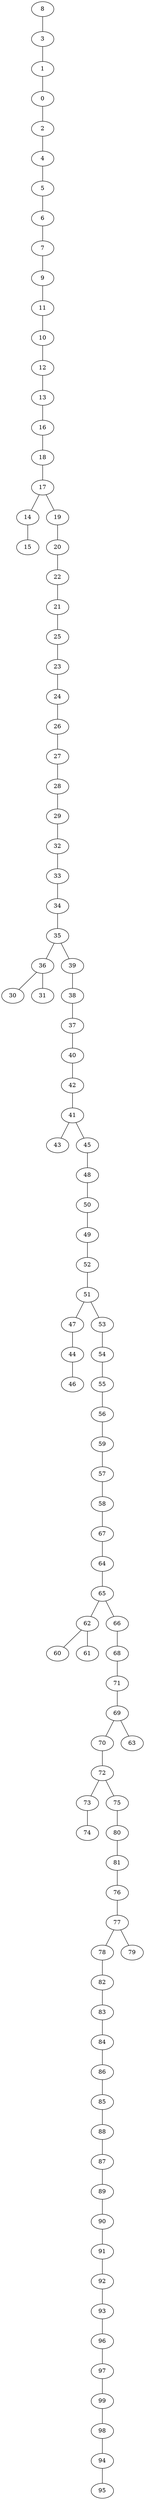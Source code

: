 graph abstract {
	0 -- {2 }
	1 -- {0 }
	2 -- {4 }
	3 -- {1 }
	4 -- {5 }
	5 -- {6 }
	6 -- {7 }
	7 -- {9 }
	8 -- {3 }
	9 -- {11 }
	10 -- {12 }
	11 -- {10 }
	12 -- {13 }
	13 -- {16 }
	14 -- {15 }
	16 -- {18 }
	17 -- {19 14 }
	18 -- {17 }
	19 -- {20 }
	20 -- {22 }
	21 -- {25 }
	22 -- {21 }
	23 -- {24 }
	24 -- {26 }
	25 -- {23 }
	26 -- {27 }
	27 -- {28 }
	28 -- {29 }
	29 -- {32 }
	32 -- {33 }
	33 -- {34 }
	34 -- {35 }
	35 -- {36 39 }
	36 -- {30 31 }
	37 -- {40 }
	38 -- {37 }
	39 -- {38 }
	40 -- {42 }
	41 -- {43 45 }
	42 -- {41 }
	44 -- {46 }
	45 -- {48 }
	47 -- {44 }
	48 -- {50 }
	49 -- {52 }
	50 -- {49 }
	51 -- {53 47 }
	52 -- {51 }
	53 -- {54 }
	54 -- {55 }
	55 -- {56 }
	56 -- {59 }
	57 -- {58 }
	58 -- {67 }
	59 -- {57 }
	62 -- {60 61 }
	64 -- {65 }
	65 -- {66 62 }
	66 -- {68 }
	67 -- {64 }
	68 -- {71 }
	69 -- {70 63 }
	70 -- {72 }
	71 -- {69 }
	72 -- {73 75 }
	73 -- {74 }
	75 -- {80 }
	76 -- {77 }
	77 -- {78 79 }
	78 -- {82 }
	80 -- {81 }
	81 -- {76 }
	82 -- {83 }
	83 -- {84 }
	84 -- {86 }
	85 -- {88 }
	86 -- {85 }
	87 -- {89 }
	88 -- {87 }
	89 -- {90 }
	90 -- {91 }
	91 -- {92 }
	92 -- {93 }
	93 -- {96 }
	94 -- {95 }
	96 -- {97 }
	97 -- {99 }
	98 -- {94 }
	99 -- {98 }
}